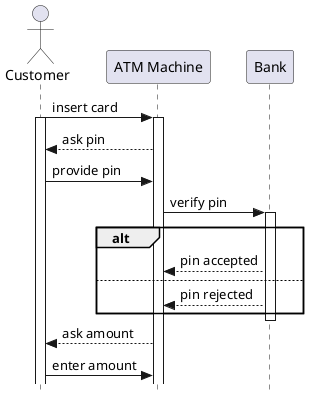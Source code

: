 @startuml
'!include themes\puml-theme-cf.puml
skinparam style strictuml

actor Customer as C
participant "ATM Machine" as A
participant Bank as B

C -> A: insert card
activate C
activate A
A --> C: ask pin
C -> A: provide pin
A -> B: verify pin
activate B

alt
    B --> A: pin accepted
else
    B --> A: pin rejected
end
deactivate B

A --> C: ask amount
C -> A: enter amount

@enduml

